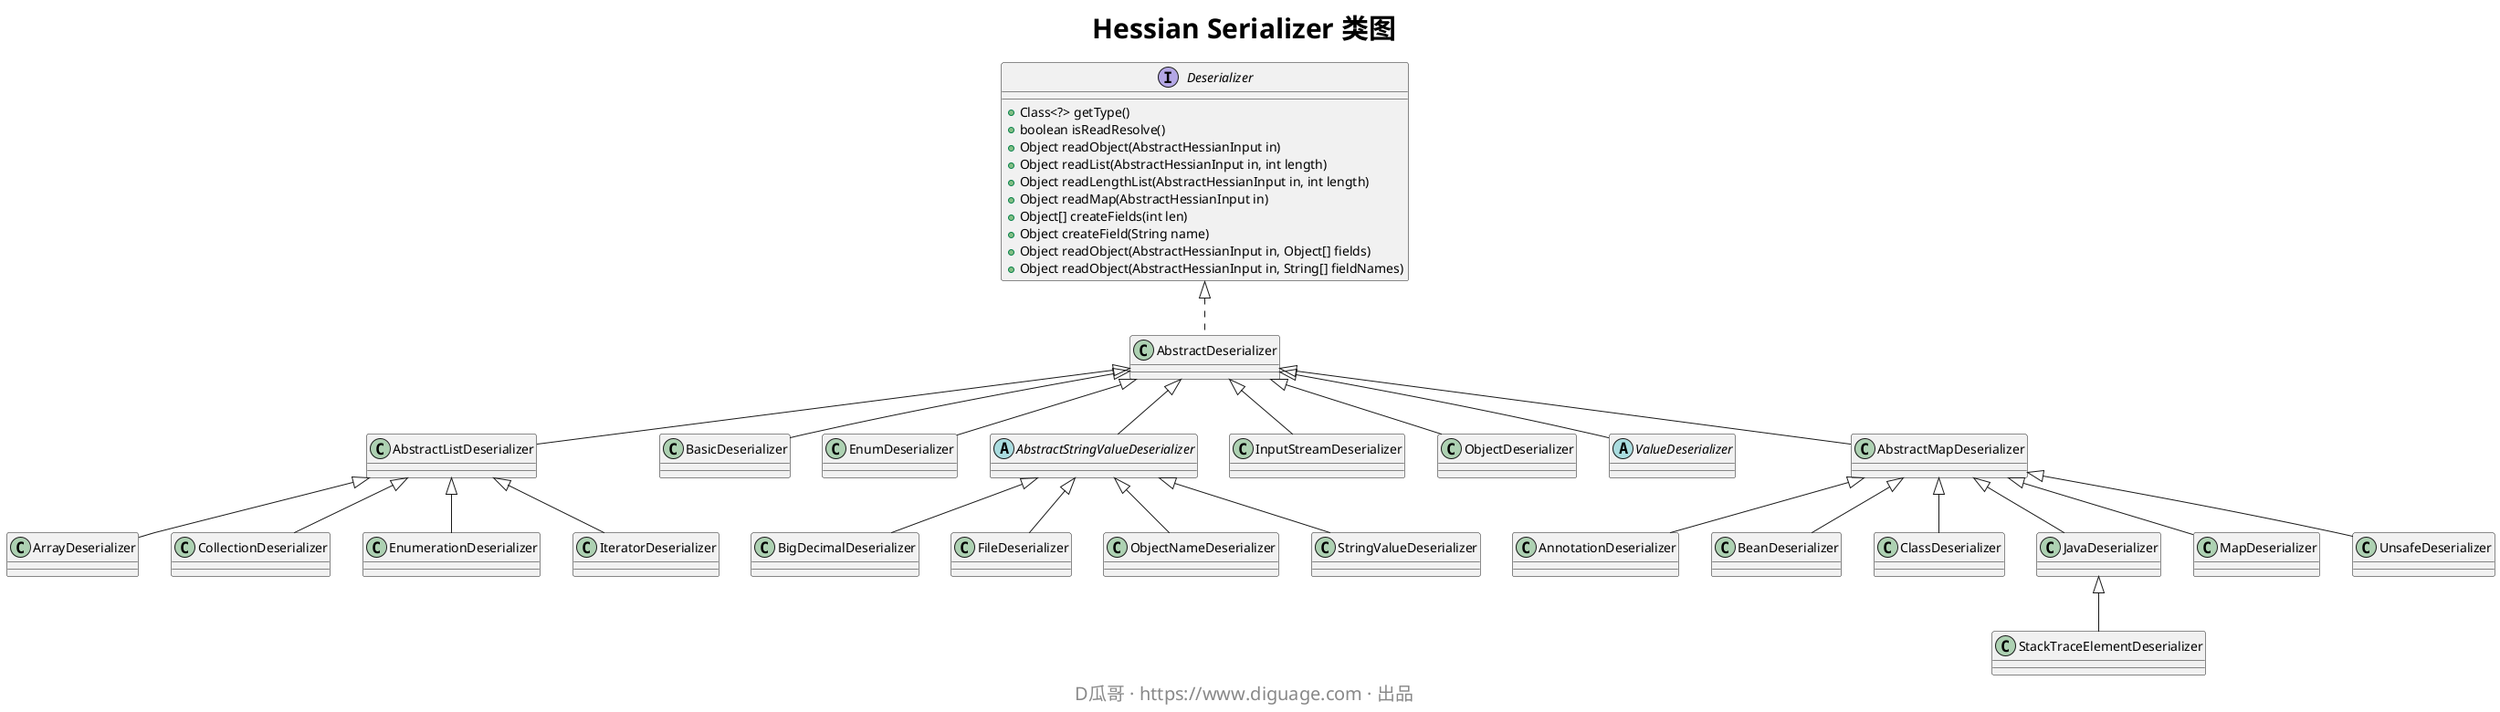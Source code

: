 @startuml
skinparam titleFontSize 30
title **Hessian Serializer 类图**

interface Deserializer {
  + Class<?> getType()
  + boolean isReadResolve()
  + Object readObject(AbstractHessianInput in)
  + Object readList(AbstractHessianInput in, int length)
  + Object readLengthList(AbstractHessianInput in, int length)
  + Object readMap(AbstractHessianInput in)
  + Object[] createFields(int len)
  + Object createField(String name)
  + Object readObject(AbstractHessianInput in, Object[] fields)
  + Object readObject(AbstractHessianInput in, String[] fieldNames)
}

class AbstractDeserializer implements Deserializer

class AbstractListDeserializer extends AbstractDeserializer
class ArrayDeserializer extends AbstractListDeserializer
class CollectionDeserializer extends AbstractListDeserializer
class EnumerationDeserializer extends AbstractListDeserializer
class IteratorDeserializer extends AbstractListDeserializer

class BasicDeserializer extends AbstractDeserializer
class EnumDeserializer extends AbstractDeserializer

abstract class AbstractStringValueDeserializer extends AbstractDeserializer
class BigDecimalDeserializer extends AbstractStringValueDeserializer
class FileDeserializer extends AbstractStringValueDeserializer
class ObjectNameDeserializer extends AbstractStringValueDeserializer
class StringValueDeserializer extends AbstractStringValueDeserializer

class InputStreamDeserializer extends AbstractDeserializer
'class MBeanAttributeInfoDeserializer extends AbstractDeserializer
'class MBeanConstructorInfoDeserializer extends AbstractDeserializer
'class MBeanInfoDeserializer extends AbstractDeserializer
'class MBeanNotificationInfoDeserializer extends AbstractDeserializer
'class MBeanOperationInfoDeserializer extends AbstractDeserializer
'class MBeanParameterInfoDeserializer extends AbstractDeserializer
class ObjectDeserializer extends AbstractDeserializer
'class ObjectInstanceDeserializer extends AbstractDeserializer
'class SqlDateDeserializer extends AbstractDeserializer
abstract class ValueDeserializer extends AbstractDeserializer

class AbstractMapDeserializer extends AbstractDeserializer
class AnnotationDeserializer extends AbstractMapDeserializer
class BeanDeserializer extends AbstractMapDeserializer
class ClassDeserializer extends AbstractMapDeserializer
class JavaDeserializer extends AbstractMapDeserializer
class StackTraceElementDeserializer extends JavaDeserializer
class MapDeserializer extends AbstractMapDeserializer
class UnsafeDeserializer extends AbstractMapDeserializer

skinparam footerFontSize 20
footer D瓜哥 · https://www.diguage.com · 出品
@enduml